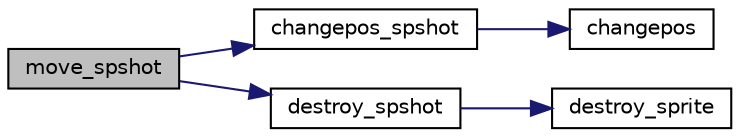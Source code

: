 digraph "move_spshot"
{
 // LATEX_PDF_SIZE
  edge [fontname="Helvetica",fontsize="10",labelfontname="Helvetica",labelfontsize="10"];
  node [fontname="Helvetica",fontsize="10",shape=record];
  rankdir="LR";
  Node1 [label="move_spshot",height=0.2,width=0.4,color="black", fillcolor="grey75", style="filled", fontcolor="black",tooltip="move verticalemnte em speed o elemento en passado como argumento."];
  Node1 -> Node2 [color="midnightblue",fontsize="10",style="solid",fontname="Helvetica"];
  Node2 [label="changepos_spshot",height=0.2,width=0.4,color="black", fillcolor="white", style="filled",URL="$spaceship_8c.html#a01296d24a616526ce22fdd129231ef85",tooltip="muda o elemento passado por ls para a posicao (x,y)."];
  Node2 -> Node3 [color="midnightblue",fontsize="10",style="solid",fontname="Helvetica"];
  Node3 [label="changepos",height=0.2,width=0.4,color="black", fillcolor="white", style="filled",URL="$group__sprite.html#gac8dfdcf29f4a4526bd7996ff2a86eace",tooltip=" "];
  Node1 -> Node4 [color="midnightblue",fontsize="10",style="solid",fontname="Helvetica"];
  Node4 [label="destroy_spshot",height=0.2,width=0.4,color="black", fillcolor="white", style="filled",URL="$spaceship_8c.html#a11fb61f7e1b3fb9a3500e8cbe1d32314",tooltip="destroi o tiro passado como pointer no argumento."];
  Node4 -> Node5 [color="midnightblue",fontsize="10",style="solid",fontname="Helvetica"];
  Node5 [label="destroy_sprite",height=0.2,width=0.4,color="black", fillcolor="white", style="filled",URL="$group__sprite.html#gaf16c6befaac9ffb673b9e3c798d542ed",tooltip=" "];
}
